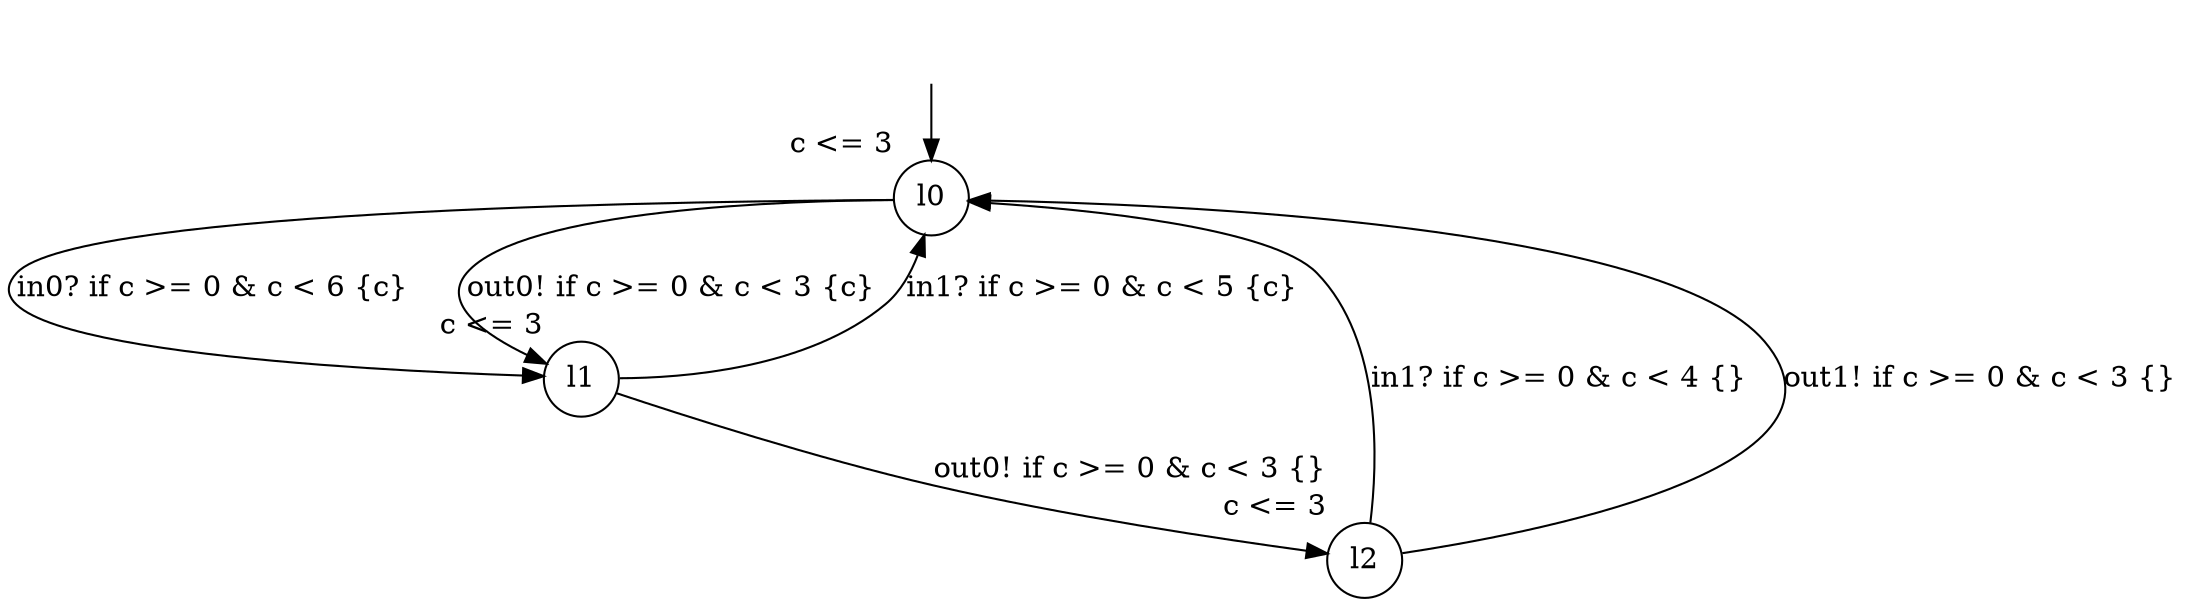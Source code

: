 digraph g {
__start0 [label="" shape="none"];
l0 [shape="circle" margin=0 label="l0", xlabel="c <= 3"];
l1 [shape="circle" margin=0 label="l1", xlabel="c <= 3"];
l2 [shape="circle" margin=0 label="l2", xlabel="c <= 3"];
l0 -> l1 [label="in0? if c >= 0 & c < 6 {c} "];
l0 -> l1 [label="out0! if c >= 0 & c < 3 {c} "];
l1 -> l2 [label="out0! if c >= 0 & c < 3 {} "];
l1 -> l0 [label="in1? if c >= 0 & c < 5 {c} "];
l2 -> l0 [label="in1? if c >= 0 & c < 4 {} "];
l2 -> l0 [label="out1! if c >= 0 & c < 3 {} "];
__start0 -> l0;
}
